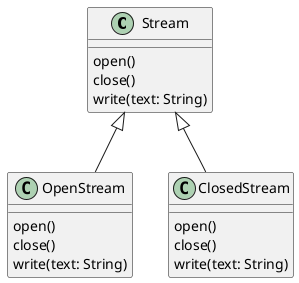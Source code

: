 @startuml
class Stream {
  open()
  close()
  write(text: String)
}

class OpenStream {
  open()
  close()
  write(text: String)
}
class ClosedStream {
  open()
  close()
  write(text: String)
}

Stream <|-- OpenStream
Stream <|-- ClosedStream
@enduml